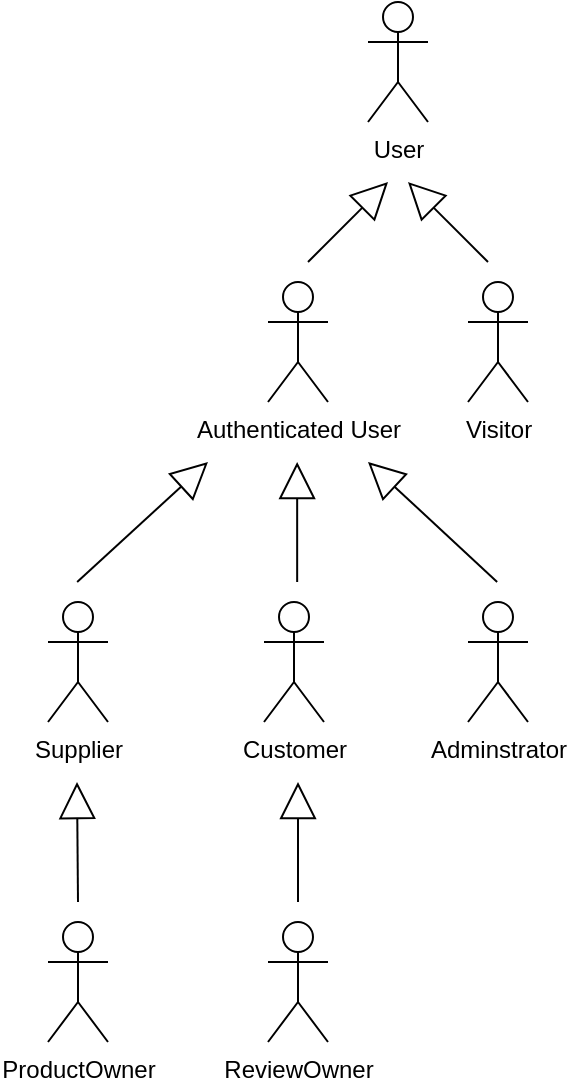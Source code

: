 <mxfile version="14.4.2" type="google"><diagram id="bJaWtgFOsoRr6qTKRLG_" name="Actors"><mxGraphModel dx="1422" dy="836" grid="1" gridSize="10" guides="1" tooltips="1" connect="1" arrows="1" fold="1" page="1" pageScale="1" pageWidth="827" pageHeight="1169" math="0" shadow="0"><root><mxCell id="0"/><mxCell id="1" parent="0"/><mxCell id="C-8F2EDqh8cG21LOlK64-1" value="&lt;div&gt;Visitor&lt;/div&gt;" style="shape=umlActor;verticalLabelPosition=bottom;verticalAlign=top;html=1;" parent="1" vertex="1"><mxGeometry x="350" y="330" width="30" height="60" as="geometry"/></mxCell><mxCell id="C-8F2EDqh8cG21LOlK64-2" value="&lt;div&gt;Customer&lt;/div&gt;" style="shape=umlActor;verticalLabelPosition=bottom;verticalAlign=top;html=1;" parent="1" vertex="1"><mxGeometry x="248" y="490" width="30" height="60" as="geometry"/></mxCell><mxCell id="C-8F2EDqh8cG21LOlK64-6" value="User" style="shape=umlActor;verticalLabelPosition=bottom;verticalAlign=top;html=1;" parent="1" vertex="1"><mxGeometry x="300" y="190" width="30" height="60" as="geometry"/></mxCell><mxCell id="C-8F2EDqh8cG21LOlK64-8" value="Supplier" style="shape=umlActor;verticalLabelPosition=bottom;verticalAlign=top;html=1;" parent="1" vertex="1"><mxGeometry x="140" y="490" width="30" height="60" as="geometry"/></mxCell><mxCell id="LSrrfCYXJnmf6FegF47q-1" value="&lt;div&gt;Adminstrator&lt;/div&gt;" style="shape=umlActor;verticalLabelPosition=bottom;verticalAlign=top;html=1;outlineConnect=0;" parent="1" vertex="1"><mxGeometry x="350" y="490" width="30" height="60" as="geometry"/></mxCell><mxCell id="pUjjtWe7bsfP8Lh6uRVB-1" value="" style="endArrow=block;endSize=16;endFill=0;html=1;" parent="1" edge="1"><mxGeometry width="160" relative="1" as="geometry"><mxPoint x="155" y="640" as="sourcePoint"/><mxPoint x="154.5" y="580" as="targetPoint"/></mxGeometry></mxCell><mxCell id="pUjjtWe7bsfP8Lh6uRVB-2" value="ProductOwner" style="shape=umlActor;verticalLabelPosition=bottom;verticalAlign=top;html=1;outlineConnect=0;" parent="1" vertex="1"><mxGeometry x="140" y="650" width="30" height="60" as="geometry"/></mxCell><mxCell id="V5Glm8gPtdrbEsAjVqu8-2" value="" style="endArrow=block;endSize=16;endFill=0;html=1;" parent="1" edge="1"><mxGeometry width="160" relative="1" as="geometry"><mxPoint x="265" y="640" as="sourcePoint"/><mxPoint x="265" y="580" as="targetPoint"/></mxGeometry></mxCell><mxCell id="V5Glm8gPtdrbEsAjVqu8-3" value="ReviewOwner" style="shape=umlActor;verticalLabelPosition=bottom;verticalAlign=top;html=1;outlineConnect=0;" parent="1" vertex="1"><mxGeometry x="250" y="650" width="30" height="60" as="geometry"/></mxCell><mxCell id="_bBJ-1DUucgZa2dfhNs6-1" value="Authenticated User" style="shape=umlActor;verticalLabelPosition=bottom;verticalAlign=top;html=1;outlineConnect=0;" parent="1" vertex="1"><mxGeometry x="250" y="330" width="30" height="60" as="geometry"/></mxCell><mxCell id="_bBJ-1DUucgZa2dfhNs6-3" value="" style="endArrow=block;endSize=16;endFill=0;html=1;" parent="1" edge="1"><mxGeometry width="160" relative="1" as="geometry"><mxPoint x="270" y="320" as="sourcePoint"/><mxPoint x="310" y="280" as="targetPoint"/></mxGeometry></mxCell><mxCell id="_bBJ-1DUucgZa2dfhNs6-4" value="" style="endArrow=block;endSize=16;endFill=0;html=1;" parent="1" edge="1"><mxGeometry width="160" relative="1" as="geometry"><mxPoint x="360" y="320" as="sourcePoint"/><mxPoint x="320" y="280" as="targetPoint"/></mxGeometry></mxCell><mxCell id="_bBJ-1DUucgZa2dfhNs6-5" value="" style="endArrow=block;endSize=16;endFill=0;html=1;" parent="1" edge="1"><mxGeometry width="160" relative="1" as="geometry"><mxPoint x="264.58" y="480" as="sourcePoint"/><mxPoint x="264.58" y="420" as="targetPoint"/></mxGeometry></mxCell><mxCell id="_bBJ-1DUucgZa2dfhNs6-6" value="" style="endArrow=block;endSize=16;endFill=0;html=1;" parent="1" edge="1"><mxGeometry width="160" relative="1" as="geometry"><mxPoint x="154.58" y="480" as="sourcePoint"/><mxPoint x="220" y="420" as="targetPoint"/></mxGeometry></mxCell><mxCell id="_bBJ-1DUucgZa2dfhNs6-7" value="" style="endArrow=block;endSize=16;endFill=0;html=1;" parent="1" edge="1"><mxGeometry width="160" relative="1" as="geometry"><mxPoint x="364.58" y="480" as="sourcePoint"/><mxPoint x="300" y="420" as="targetPoint"/></mxGeometry></mxCell></root></mxGraphModel></diagram></mxfile>